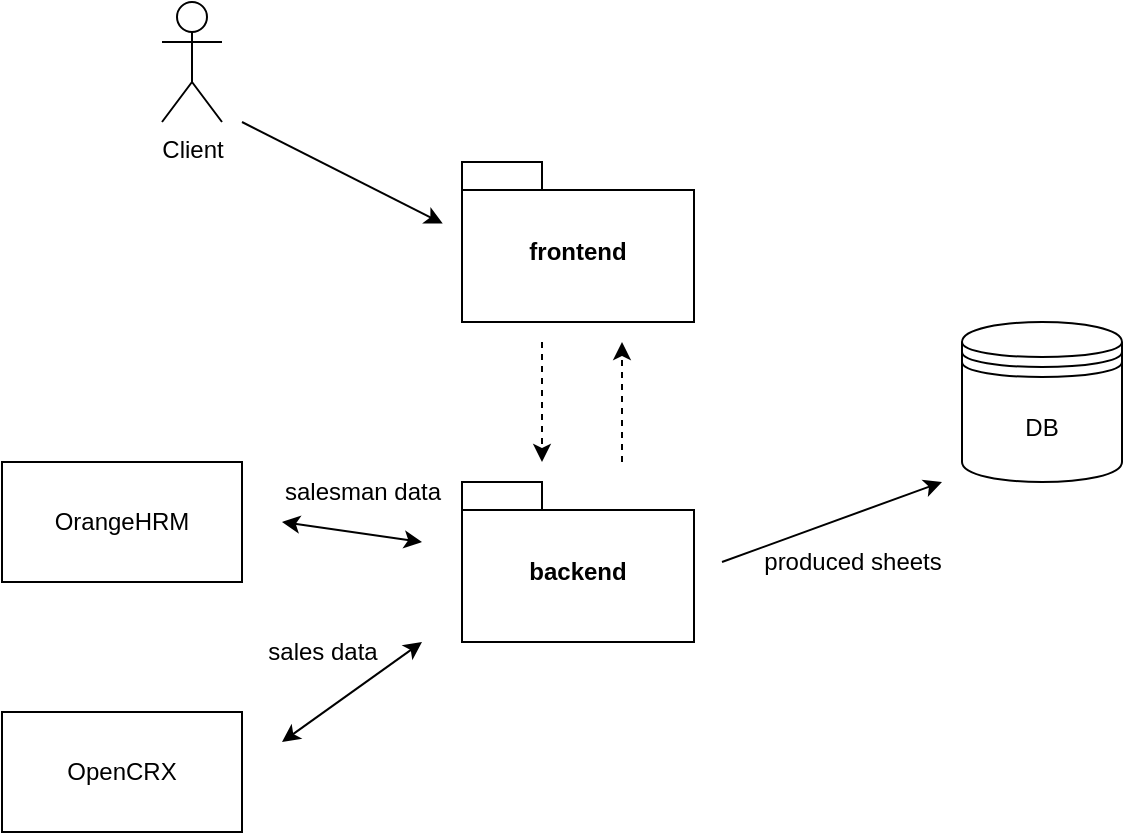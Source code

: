 <mxfile version="21.6.8" type="device">
  <diagram name="Seite-1" id="RlsVAGIddoBlqfr-C90p">
    <mxGraphModel dx="901" dy="534" grid="1" gridSize="10" guides="1" tooltips="1" connect="1" arrows="1" fold="1" page="1" pageScale="1" pageWidth="827" pageHeight="1169" math="0" shadow="0">
      <root>
        <mxCell id="0" />
        <mxCell id="1" parent="0" />
        <mxCell id="nrGnRqDIhTV9Z6KcSQ6r-1" value="Client" style="shape=umlActor;verticalLabelPosition=bottom;verticalAlign=top;html=1;outlineConnect=0;" parent="1" vertex="1">
          <mxGeometry x="180" y="170" width="30" height="60" as="geometry" />
        </mxCell>
        <mxCell id="nrGnRqDIhTV9Z6KcSQ6r-2" value="frontend" style="shape=folder;fontStyle=1;spacingTop=10;tabWidth=40;tabHeight=14;tabPosition=left;html=1;whiteSpace=wrap;" parent="1" vertex="1">
          <mxGeometry x="330" y="250" width="116" height="80" as="geometry" />
        </mxCell>
        <mxCell id="nrGnRqDIhTV9Z6KcSQ6r-3" value="backend" style="shape=folder;fontStyle=1;spacingTop=10;tabWidth=40;tabHeight=14;tabPosition=left;html=1;whiteSpace=wrap;" parent="1" vertex="1">
          <mxGeometry x="330" y="410" width="116" height="80" as="geometry" />
        </mxCell>
        <mxCell id="nrGnRqDIhTV9Z6KcSQ6r-5" value="DB" style="shape=datastore;whiteSpace=wrap;html=1;" parent="1" vertex="1">
          <mxGeometry x="580" y="330" width="80" height="80" as="geometry" />
        </mxCell>
        <mxCell id="nrGnRqDIhTV9Z6KcSQ6r-6" value="" style="endArrow=classic;html=1;rounded=0;entryX=-0.083;entryY=0.385;entryDx=0;entryDy=0;entryPerimeter=0;" parent="1" target="nrGnRqDIhTV9Z6KcSQ6r-2" edge="1">
          <mxGeometry width="50" height="50" relative="1" as="geometry">
            <mxPoint x="220" y="230" as="sourcePoint" />
            <mxPoint x="200" y="350" as="targetPoint" />
          </mxGeometry>
        </mxCell>
        <mxCell id="nrGnRqDIhTV9Z6KcSQ6r-7" value="" style="endArrow=classic;html=1;rounded=0;dashed=1;" parent="1" edge="1">
          <mxGeometry width="50" height="50" relative="1" as="geometry">
            <mxPoint x="370" y="340" as="sourcePoint" />
            <mxPoint x="370" y="400" as="targetPoint" />
          </mxGeometry>
        </mxCell>
        <mxCell id="nrGnRqDIhTV9Z6KcSQ6r-8" value="" style="endArrow=classic;html=1;rounded=0;dashed=1;" parent="1" edge="1">
          <mxGeometry width="50" height="50" relative="1" as="geometry">
            <mxPoint x="410" y="400" as="sourcePoint" />
            <mxPoint x="410" y="340" as="targetPoint" />
          </mxGeometry>
        </mxCell>
        <mxCell id="nrGnRqDIhTV9Z6KcSQ6r-9" value="" style="endArrow=classic;html=1;rounded=0;" parent="1" edge="1">
          <mxGeometry width="50" height="50" relative="1" as="geometry">
            <mxPoint x="460" y="450" as="sourcePoint" />
            <mxPoint x="570" y="410" as="targetPoint" />
          </mxGeometry>
        </mxCell>
        <mxCell id="nrGnRqDIhTV9Z6KcSQ6r-11" value="OrangeHRM" style="rounded=0;whiteSpace=wrap;html=1;" parent="1" vertex="1">
          <mxGeometry x="100" y="400" width="120" height="60" as="geometry" />
        </mxCell>
        <mxCell id="nrGnRqDIhTV9Z6KcSQ6r-12" value="OpenCRX" style="rounded=0;whiteSpace=wrap;html=1;" parent="1" vertex="1">
          <mxGeometry x="100" y="525" width="120" height="60" as="geometry" />
        </mxCell>
        <mxCell id="nrGnRqDIhTV9Z6KcSQ6r-13" value="" style="endArrow=classic;html=1;rounded=0;startArrow=classic;startFill=1;" parent="1" edge="1">
          <mxGeometry width="50" height="50" relative="1" as="geometry">
            <mxPoint x="310" y="440" as="sourcePoint" />
            <mxPoint x="240" y="430" as="targetPoint" />
          </mxGeometry>
        </mxCell>
        <mxCell id="nrGnRqDIhTV9Z6KcSQ6r-14" value="" style="endArrow=classic;html=1;rounded=0;startArrow=classic;startFill=1;" parent="1" edge="1">
          <mxGeometry width="50" height="50" relative="1" as="geometry">
            <mxPoint x="310" y="490" as="sourcePoint" />
            <mxPoint x="240" y="540" as="targetPoint" />
          </mxGeometry>
        </mxCell>
        <mxCell id="6k_uPLK1GWemVexnFhta-1" value="salesman data" style="text;html=1;align=center;verticalAlign=middle;resizable=0;points=[];autosize=1;strokeColor=none;fillColor=none;" vertex="1" parent="1">
          <mxGeometry x="230" y="400" width="100" height="30" as="geometry" />
        </mxCell>
        <mxCell id="6k_uPLK1GWemVexnFhta-2" value="sales data" style="text;html=1;align=center;verticalAlign=middle;resizable=0;points=[];autosize=1;strokeColor=none;fillColor=none;" vertex="1" parent="1">
          <mxGeometry x="220" y="480" width="80" height="30" as="geometry" />
        </mxCell>
        <mxCell id="6k_uPLK1GWemVexnFhta-3" value="produced sheets" style="text;html=1;align=center;verticalAlign=middle;resizable=0;points=[];autosize=1;strokeColor=none;fillColor=none;" vertex="1" parent="1">
          <mxGeometry x="470" y="435" width="110" height="30" as="geometry" />
        </mxCell>
      </root>
    </mxGraphModel>
  </diagram>
</mxfile>
